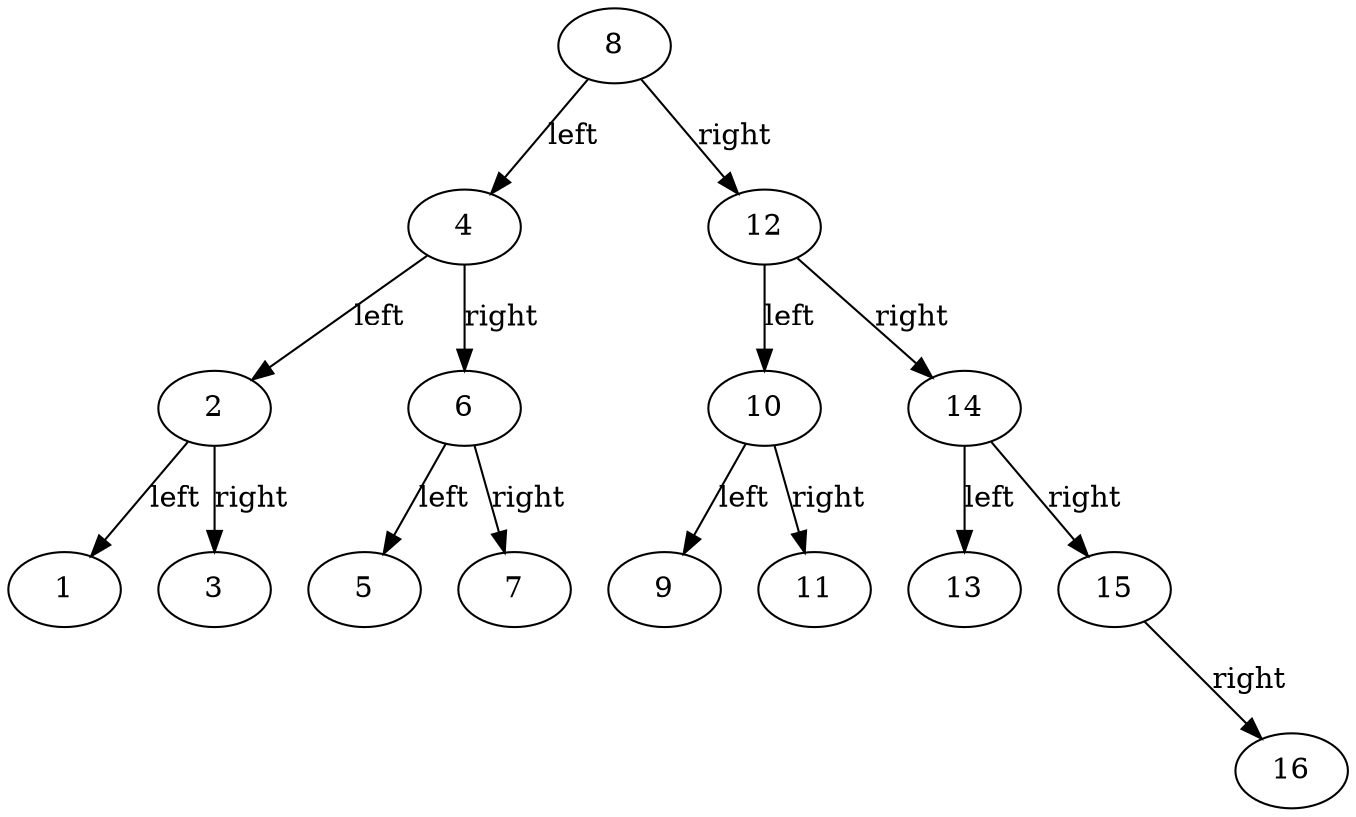 digraph g{
8;
8->4 [label=left];
8->12 [label=right];
4;
4->2 [label=left];
4->6 [label=right];
12;
12->10 [label=left];
12->14 [label=right];
2;
2->1 [label=left];
2->3 [label=right];
6;
6->5 [label=left];
6->7 [label=right];
10;
10->9 [label=left];
10->11 [label=right];
14;
14->13 [label=left];
14->15 [label=right];
1;
3;
5;
7;
9;
11;
13;
15;
NULL140528968543400[style=invis];
15->NULL140528968543400[style=invis];
15->16 [label=right];
16;
}